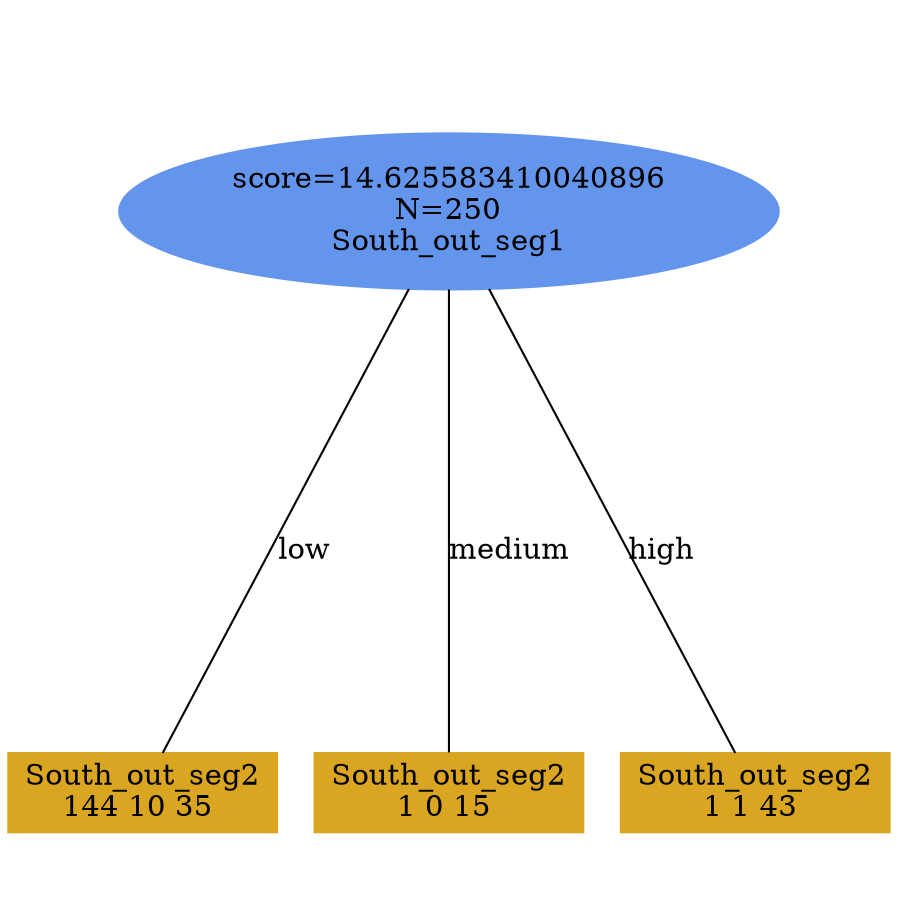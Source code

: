 digraph "DD" {
size = "7.5,10"
ratio=1.0;
center = true;
edge [dir = none];
{ rank = same; node [shape=ellipse, style=filled, color=cornflowerblue];"6135" [label="score=14.625583410040896\nN=250\nSouth_out_seg1"];}
{ rank = same; node [shape=box, style=filled, color=goldenrod];"6136" [label="South_out_seg2\n144 10 35 "];}
{ rank = same; node [shape=box, style=filled, color=goldenrod];"6137" [label="South_out_seg2\n1 0 15 "];}
{ rank = same; node [shape=box, style=filled, color=goldenrod];"6138" [label="South_out_seg2\n1 1 43 "];}
"6135" -> "6136" [label = "low"];
"6135" -> "6137" [label = "medium"];
"6135" -> "6138" [label = "high"];

}